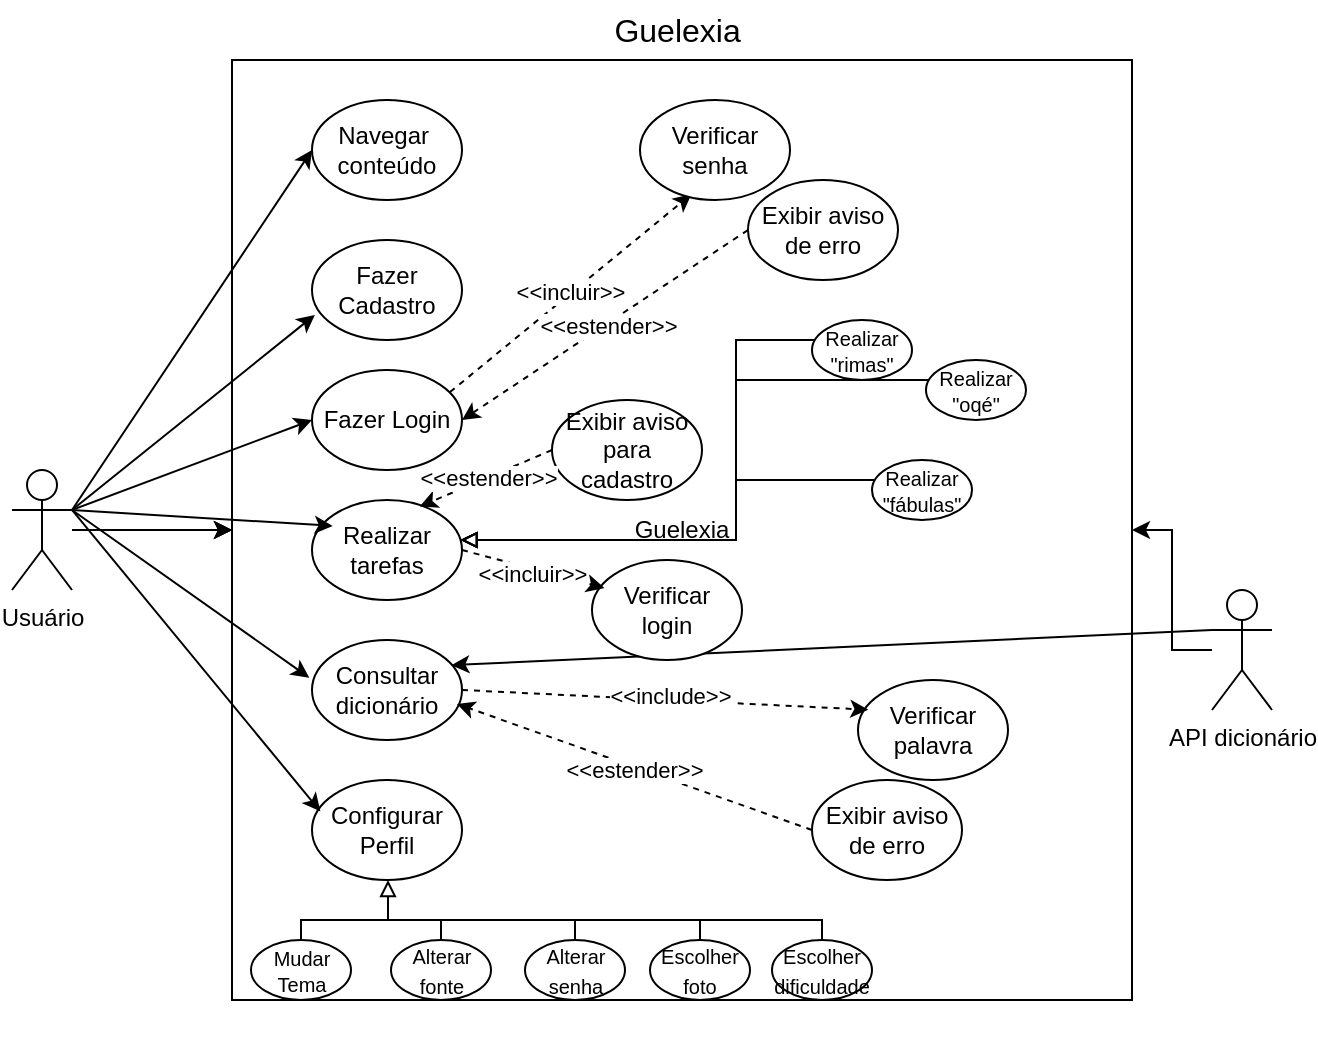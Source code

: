 <mxfile version="24.7.14">
  <diagram name="Página-1" id="f7d3e6Io1blZs1dCLm9L">
    <mxGraphModel dx="362" dy="634" grid="1" gridSize="10" guides="1" tooltips="1" connect="1" arrows="1" fold="1" page="1" pageScale="1" pageWidth="827" pageHeight="1169" math="0" shadow="0">
      <root>
        <mxCell id="0" />
        <mxCell id="1" parent="0" />
        <mxCell id="MdB9R3-AbIYy_LwFj9kP-3" value="" style="edgeStyle=orthogonalEdgeStyle;rounded=0;orthogonalLoop=1;jettySize=auto;html=1;" parent="1" source="MdB9R3-AbIYy_LwFj9kP-1" target="MdB9R3-AbIYy_LwFj9kP-2" edge="1">
          <mxGeometry relative="1" as="geometry" />
        </mxCell>
        <mxCell id="MdB9R3-AbIYy_LwFj9kP-4" value="" style="edgeStyle=orthogonalEdgeStyle;rounded=0;orthogonalLoop=1;jettySize=auto;html=1;" parent="1" source="MdB9R3-AbIYy_LwFj9kP-1" target="MdB9R3-AbIYy_LwFj9kP-2" edge="1">
          <mxGeometry relative="1" as="geometry" />
        </mxCell>
        <mxCell id="MdB9R3-AbIYy_LwFj9kP-5" value="" style="edgeStyle=orthogonalEdgeStyle;rounded=0;orthogonalLoop=1;jettySize=auto;html=1;" parent="1" source="MdB9R3-AbIYy_LwFj9kP-1" target="MdB9R3-AbIYy_LwFj9kP-2" edge="1">
          <mxGeometry relative="1" as="geometry" />
        </mxCell>
        <mxCell id="MdB9R3-AbIYy_LwFj9kP-1" value="Usuário&lt;div&gt;&lt;br&gt;&lt;/div&gt;" style="shape=umlActor;verticalLabelPosition=bottom;verticalAlign=top;html=1;outlineConnect=0;" parent="1" vertex="1">
          <mxGeometry x="100" y="255" width="30" height="60" as="geometry" />
        </mxCell>
        <mxCell id="MdB9R3-AbIYy_LwFj9kP-2" value="Guelexia" style="rounded=0;whiteSpace=wrap;html=1;align=center;" parent="1" vertex="1">
          <mxGeometry x="210" y="50" width="450" height="470" as="geometry" />
        </mxCell>
        <mxCell id="MdB9R3-AbIYy_LwFj9kP-7" value="Navegar&amp;nbsp;&lt;div&gt;conteúdo&lt;/div&gt;" style="ellipse;whiteSpace=wrap;html=1;" parent="1" vertex="1">
          <mxGeometry x="250" y="70" width="75" height="50" as="geometry" />
        </mxCell>
        <mxCell id="MdB9R3-AbIYy_LwFj9kP-8" value="Realizar&lt;div&gt;tarefas&lt;/div&gt;" style="ellipse;whiteSpace=wrap;html=1;" parent="1" vertex="1">
          <mxGeometry x="250" y="270" width="75" height="50" as="geometry" />
        </mxCell>
        <mxCell id="MdB9R3-AbIYy_LwFj9kP-13" style="edgeStyle=orthogonalEdgeStyle;rounded=0;orthogonalLoop=1;jettySize=auto;html=1;exitX=0.5;exitY=1;exitDx=0;exitDy=0;" parent="1" edge="1">
          <mxGeometry relative="1" as="geometry">
            <mxPoint x="331.5" y="530" as="sourcePoint" />
            <mxPoint x="331.5" y="530" as="targetPoint" />
          </mxGeometry>
        </mxCell>
        <mxCell id="MdB9R3-AbIYy_LwFj9kP-39" style="rounded=0;orthogonalLoop=1;jettySize=auto;html=1;exitX=0.92;exitY=0.221;exitDx=0;exitDy=0;dashed=1;exitPerimeter=0;entryX=0.343;entryY=0.942;entryDx=0;entryDy=0;entryPerimeter=0;" parent="1" source="MdB9R3-AbIYy_LwFj9kP-16" target="MdB9R3-AbIYy_LwFj9kP-34" edge="1">
          <mxGeometry relative="1" as="geometry" />
        </mxCell>
        <mxCell id="MdB9R3-AbIYy_LwFj9kP-40" value="&amp;lt;&amp;lt;incluir&amp;gt;&amp;gt;" style="edgeLabel;html=1;align=center;verticalAlign=middle;resizable=0;points=[];" parent="MdB9R3-AbIYy_LwFj9kP-39" connectable="0" vertex="1">
          <mxGeometry x="0.001" y="1" relative="1" as="geometry">
            <mxPoint as="offset" />
          </mxGeometry>
        </mxCell>
        <mxCell id="MdB9R3-AbIYy_LwFj9kP-15" value="Fazer Cadastro" style="ellipse;whiteSpace=wrap;html=1;" parent="1" vertex="1">
          <mxGeometry x="250" y="140" width="75" height="50" as="geometry" />
        </mxCell>
        <mxCell id="MdB9R3-AbIYy_LwFj9kP-16" value="Fazer Login" style="ellipse;whiteSpace=wrap;html=1;" parent="1" vertex="1">
          <mxGeometry x="250" y="205" width="75" height="50" as="geometry" />
        </mxCell>
        <mxCell id="MdB9R3-AbIYy_LwFj9kP-17" value="Consultar dicionário" style="ellipse;whiteSpace=wrap;html=1;" parent="1" vertex="1">
          <mxGeometry x="250" y="340" width="75" height="50" as="geometry" />
        </mxCell>
        <mxCell id="MdB9R3-AbIYy_LwFj9kP-18" value="Configurar&lt;div&gt;Perfil&lt;/div&gt;" style="ellipse;whiteSpace=wrap;html=1;" parent="1" vertex="1">
          <mxGeometry x="250" y="410" width="75" height="50" as="geometry" />
        </mxCell>
        <mxCell id="MdB9R3-AbIYy_LwFj9kP-19" style="rounded=0;orthogonalLoop=1;jettySize=auto;html=1;exitX=1;exitY=0.333;exitDx=0;exitDy=0;exitPerimeter=0;entryX=0;entryY=0.5;entryDx=0;entryDy=0;" parent="1" source="MdB9R3-AbIYy_LwFj9kP-1" target="MdB9R3-AbIYy_LwFj9kP-7" edge="1">
          <mxGeometry relative="1" as="geometry" />
        </mxCell>
        <mxCell id="MdB9R3-AbIYy_LwFj9kP-20" style="rounded=0;orthogonalLoop=1;jettySize=auto;html=1;exitX=1;exitY=0.333;exitDx=0;exitDy=0;exitPerimeter=0;entryX=0.019;entryY=0.749;entryDx=0;entryDy=0;entryPerimeter=0;" parent="1" source="MdB9R3-AbIYy_LwFj9kP-1" target="MdB9R3-AbIYy_LwFj9kP-15" edge="1">
          <mxGeometry relative="1" as="geometry" />
        </mxCell>
        <mxCell id="MdB9R3-AbIYy_LwFj9kP-21" style="rounded=0;orthogonalLoop=1;jettySize=auto;html=1;exitX=1;exitY=0.333;exitDx=0;exitDy=0;exitPerimeter=0;entryX=0.138;entryY=0.259;entryDx=0;entryDy=0;entryPerimeter=0;" parent="1" source="MdB9R3-AbIYy_LwFj9kP-1" target="MdB9R3-AbIYy_LwFj9kP-8" edge="1">
          <mxGeometry relative="1" as="geometry" />
        </mxCell>
        <mxCell id="MdB9R3-AbIYy_LwFj9kP-22" style="rounded=0;orthogonalLoop=1;jettySize=auto;html=1;exitX=1;exitY=0.333;exitDx=0;exitDy=0;exitPerimeter=0;entryX=0;entryY=0.5;entryDx=0;entryDy=0;" parent="1" source="MdB9R3-AbIYy_LwFj9kP-1" target="MdB9R3-AbIYy_LwFj9kP-16" edge="1">
          <mxGeometry relative="1" as="geometry" />
        </mxCell>
        <mxCell id="MdB9R3-AbIYy_LwFj9kP-24" style="rounded=0;orthogonalLoop=1;jettySize=auto;html=1;exitX=1;exitY=0.333;exitDx=0;exitDy=0;exitPerimeter=0;entryX=-0.018;entryY=0.377;entryDx=0;entryDy=0;entryPerimeter=0;" parent="1" source="MdB9R3-AbIYy_LwFj9kP-1" target="MdB9R3-AbIYy_LwFj9kP-17" edge="1">
          <mxGeometry relative="1" as="geometry" />
        </mxCell>
        <mxCell id="MdB9R3-AbIYy_LwFj9kP-25" style="rounded=0;orthogonalLoop=1;jettySize=auto;html=1;exitX=1;exitY=0.333;exitDx=0;exitDy=0;exitPerimeter=0;entryX=0.056;entryY=0.314;entryDx=0;entryDy=0;entryPerimeter=0;" parent="1" source="MdB9R3-AbIYy_LwFj9kP-1" target="MdB9R3-AbIYy_LwFj9kP-18" edge="1">
          <mxGeometry relative="1" as="geometry" />
        </mxCell>
        <mxCell id="MdB9R3-AbIYy_LwFj9kP-32" value="" style="edgeStyle=orthogonalEdgeStyle;rounded=0;orthogonalLoop=1;jettySize=auto;html=1;" parent="1" source="MdB9R3-AbIYy_LwFj9kP-26" target="MdB9R3-AbIYy_LwFj9kP-2" edge="1">
          <mxGeometry relative="1" as="geometry" />
        </mxCell>
        <mxCell id="MdB9R3-AbIYy_LwFj9kP-26" value="API dicionário" style="shape=umlActor;verticalLabelPosition=bottom;verticalAlign=top;html=1;outlineConnect=0;" parent="1" vertex="1">
          <mxGeometry x="700" y="315" width="30" height="60" as="geometry" />
        </mxCell>
        <mxCell id="MdB9R3-AbIYy_LwFj9kP-29" style="rounded=0;orthogonalLoop=1;jettySize=auto;html=1;exitX=0;exitY=0.333;exitDx=0;exitDy=0;exitPerimeter=0;entryX=0.929;entryY=0.252;entryDx=0;entryDy=0;entryPerimeter=0;" parent="1" source="MdB9R3-AbIYy_LwFj9kP-26" target="MdB9R3-AbIYy_LwFj9kP-17" edge="1">
          <mxGeometry relative="1" as="geometry" />
        </mxCell>
        <mxCell id="MdB9R3-AbIYy_LwFj9kP-34" value="Verificar&lt;div&gt;senha&lt;/div&gt;" style="ellipse;whiteSpace=wrap;html=1;" parent="1" vertex="1">
          <mxGeometry x="414" y="70" width="75" height="50" as="geometry" />
        </mxCell>
        <mxCell id="MdB9R3-AbIYy_LwFj9kP-41" style="rounded=0;orthogonalLoop=1;jettySize=auto;html=1;exitX=0;exitY=0.5;exitDx=0;exitDy=0;entryX=1;entryY=0.5;entryDx=0;entryDy=0;dashed=1;" parent="1" source="MdB9R3-AbIYy_LwFj9kP-35" target="MdB9R3-AbIYy_LwFj9kP-16" edge="1">
          <mxGeometry relative="1" as="geometry" />
        </mxCell>
        <mxCell id="MdB9R3-AbIYy_LwFj9kP-42" value="&amp;lt;&amp;lt;estender&amp;gt;&amp;gt;" style="edgeLabel;html=1;align=center;verticalAlign=middle;resizable=0;points=[];" parent="MdB9R3-AbIYy_LwFj9kP-41" connectable="0" vertex="1">
          <mxGeometry x="-0.003" y="1" relative="1" as="geometry">
            <mxPoint as="offset" />
          </mxGeometry>
        </mxCell>
        <mxCell id="MdB9R3-AbIYy_LwFj9kP-35" value="Exibir aviso de erro" style="ellipse;whiteSpace=wrap;html=1;" parent="1" vertex="1">
          <mxGeometry x="468" y="110" width="75" height="50" as="geometry" />
        </mxCell>
        <mxCell id="MdB9R3-AbIYy_LwFj9kP-51" style="edgeStyle=orthogonalEdgeStyle;rounded=0;orthogonalLoop=1;jettySize=auto;html=1;exitX=0;exitY=0.5;exitDx=0;exitDy=0;endArrow=block;endFill=0;" parent="1" target="MdB9R3-AbIYy_LwFj9kP-8" edge="1">
          <mxGeometry relative="1" as="geometry">
            <mxPoint x="357.0" y="290" as="targetPoint" />
            <mxPoint x="562.0" y="260" as="sourcePoint" />
            <Array as="points">
              <mxPoint x="462" y="260" />
              <mxPoint x="462" y="290" />
            </Array>
          </mxGeometry>
        </mxCell>
        <mxCell id="MdB9R3-AbIYy_LwFj9kP-46" value="&lt;font style=&quot;font-size: 10px;&quot;&gt;Realizar&lt;/font&gt;&lt;div style=&quot;font-size: 10px;&quot;&gt;&lt;font style=&quot;font-size: 10px;&quot;&gt;&quot;fábulas&quot;&lt;/font&gt;&lt;/div&gt;" style="ellipse;whiteSpace=wrap;html=1;" parent="1" vertex="1">
          <mxGeometry x="530" y="250" width="50" height="30" as="geometry" />
        </mxCell>
        <mxCell id="MdB9R3-AbIYy_LwFj9kP-50" style="edgeStyle=orthogonalEdgeStyle;rounded=0;orthogonalLoop=1;jettySize=auto;html=1;exitX=0;exitY=0.5;exitDx=0;exitDy=0;endArrow=block;endFill=0;" parent="1" target="MdB9R3-AbIYy_LwFj9kP-8" edge="1">
          <mxGeometry relative="1" as="geometry">
            <mxPoint x="589.0" y="210" as="sourcePoint" />
            <mxPoint x="357.0" y="290" as="targetPoint" />
            <Array as="points">
              <mxPoint x="462" y="210" />
              <mxPoint x="462" y="290" />
            </Array>
          </mxGeometry>
        </mxCell>
        <mxCell id="MdB9R3-AbIYy_LwFj9kP-47" value="&lt;font style=&quot;font-size: 10px;&quot;&gt;Realizar&lt;/font&gt;&lt;div style=&quot;font-size: 10px;&quot;&gt;&lt;font style=&quot;font-size: 10px;&quot;&gt;&quot;oqé&quot;&lt;/font&gt;&lt;/div&gt;" style="ellipse;whiteSpace=wrap;html=1;" parent="1" vertex="1">
          <mxGeometry x="557" y="200" width="50" height="30" as="geometry" />
        </mxCell>
        <mxCell id="MdB9R3-AbIYy_LwFj9kP-52" style="edgeStyle=orthogonalEdgeStyle;rounded=0;orthogonalLoop=1;jettySize=auto;html=1;exitX=0;exitY=0.5;exitDx=0;exitDy=0;endArrow=block;endFill=0;" parent="1" target="MdB9R3-AbIYy_LwFj9kP-8" edge="1">
          <mxGeometry relative="1" as="geometry">
            <mxPoint x="532.0" y="190.0" as="sourcePoint" />
            <mxPoint x="350" y="290" as="targetPoint" />
            <Array as="points">
              <mxPoint x="462" y="190" />
              <mxPoint x="462" y="290" />
            </Array>
          </mxGeometry>
        </mxCell>
        <mxCell id="MdB9R3-AbIYy_LwFj9kP-48" value="&lt;font style=&quot;font-size: 10px;&quot;&gt;Realizar&lt;/font&gt;&lt;div style=&quot;font-size: 10px;&quot;&gt;&lt;font style=&quot;font-size: 10px;&quot;&gt;&quot;rimas&quot;&lt;/font&gt;&lt;/div&gt;" style="ellipse;whiteSpace=wrap;html=1;" parent="1" vertex="1">
          <mxGeometry x="500" y="180" width="50" height="30" as="geometry" />
        </mxCell>
        <mxCell id="MdB9R3-AbIYy_LwFj9kP-54" value="Verificar&lt;div&gt;palavra&lt;/div&gt;" style="ellipse;whiteSpace=wrap;html=1;" parent="1" vertex="1">
          <mxGeometry x="523" y="360" width="75" height="50" as="geometry" />
        </mxCell>
        <mxCell id="MdB9R3-AbIYy_LwFj9kP-55" style="rounded=0;orthogonalLoop=1;jettySize=auto;html=1;exitX=1;exitY=0.5;exitDx=0;exitDy=0;entryX=0.069;entryY=0.297;entryDx=0;entryDy=0;entryPerimeter=0;dashed=1;" parent="1" source="MdB9R3-AbIYy_LwFj9kP-17" target="MdB9R3-AbIYy_LwFj9kP-54" edge="1">
          <mxGeometry relative="1" as="geometry" />
        </mxCell>
        <mxCell id="MdB9R3-AbIYy_LwFj9kP-56" value="&amp;lt;&amp;lt;include&amp;gt;&amp;gt;" style="edgeLabel;html=1;align=center;verticalAlign=middle;resizable=0;points=[];" parent="MdB9R3-AbIYy_LwFj9kP-55" connectable="0" vertex="1">
          <mxGeometry x="0.025" y="2" relative="1" as="geometry">
            <mxPoint as="offset" />
          </mxGeometry>
        </mxCell>
        <mxCell id="MdB9R3-AbIYy_LwFj9kP-57" value="Exibir aviso de erro" style="ellipse;whiteSpace=wrap;html=1;" parent="1" vertex="1">
          <mxGeometry x="500" y="410" width="75" height="50" as="geometry" />
        </mxCell>
        <mxCell id="MdB9R3-AbIYy_LwFj9kP-58" style="rounded=0;orthogonalLoop=1;jettySize=auto;html=1;exitX=0;exitY=0.5;exitDx=0;exitDy=0;entryX=0.966;entryY=0.639;entryDx=0;entryDy=0;entryPerimeter=0;dashed=1;" parent="1" source="MdB9R3-AbIYy_LwFj9kP-57" target="MdB9R3-AbIYy_LwFj9kP-17" edge="1">
          <mxGeometry relative="1" as="geometry" />
        </mxCell>
        <mxCell id="MdB9R3-AbIYy_LwFj9kP-59" value="&amp;lt;&amp;lt;estender&amp;gt;&amp;gt;" style="edgeLabel;html=1;align=center;verticalAlign=middle;resizable=0;points=[];" parent="MdB9R3-AbIYy_LwFj9kP-58" connectable="0" vertex="1">
          <mxGeometry x="-0.001" y="1" relative="1" as="geometry">
            <mxPoint as="offset" />
          </mxGeometry>
        </mxCell>
        <mxCell id="MdB9R3-AbIYy_LwFj9kP-78" style="edgeStyle=orthogonalEdgeStyle;rounded=0;orthogonalLoop=1;jettySize=auto;html=1;exitX=0.5;exitY=0;exitDx=0;exitDy=0;endArrow=none;endFill=0;" parent="1" source="MdB9R3-AbIYy_LwFj9kP-61" edge="1">
          <mxGeometry relative="1" as="geometry">
            <mxPoint x="290" y="480" as="targetPoint" />
            <Array as="points">
              <mxPoint x="270" y="480" />
              <mxPoint x="270" y="480" />
            </Array>
          </mxGeometry>
        </mxCell>
        <mxCell id="MdB9R3-AbIYy_LwFj9kP-61" value="&lt;font style=&quot;font-size: 10px;&quot;&gt;Mudar&lt;/font&gt;&lt;div style=&quot;font-size: 10px;&quot;&gt;&lt;font style=&quot;font-size: 10px;&quot;&gt;Tema&lt;/font&gt;&lt;/div&gt;" style="ellipse;whiteSpace=wrap;html=1;" parent="1" vertex="1">
          <mxGeometry x="219.5" y="490" width="50" height="30" as="geometry" />
        </mxCell>
        <mxCell id="MdB9R3-AbIYy_LwFj9kP-62" value="&lt;span style=&quot;font-size: 10px;&quot;&gt;Alterar&lt;/span&gt;&lt;div&gt;&lt;span style=&quot;font-size: 10px;&quot;&gt;fonte&lt;/span&gt;&lt;/div&gt;" style="ellipse;whiteSpace=wrap;html=1;" parent="1" vertex="1">
          <mxGeometry x="289.5" y="490" width="50" height="30" as="geometry" />
        </mxCell>
        <mxCell id="MdB9R3-AbIYy_LwFj9kP-76" style="edgeStyle=orthogonalEdgeStyle;rounded=0;orthogonalLoop=1;jettySize=auto;html=1;endArrow=block;endFill=0;exitX=0.5;exitY=0;exitDx=0;exitDy=0;" parent="1" source="MdB9R3-AbIYy_LwFj9kP-62" target="MdB9R3-AbIYy_LwFj9kP-18" edge="1">
          <mxGeometry relative="1" as="geometry">
            <mxPoint x="400" y="530" as="sourcePoint" />
            <mxPoint x="287" y="540" as="targetPoint" />
            <Array as="points">
              <mxPoint x="288" y="480" />
            </Array>
          </mxGeometry>
        </mxCell>
        <mxCell id="MdB9R3-AbIYy_LwFj9kP-63" value="&lt;span style=&quot;font-size: 10px;&quot;&gt;Alterar&lt;/span&gt;&lt;div&gt;&lt;span style=&quot;font-size: 10px;&quot;&gt;senha&lt;/span&gt;&lt;/div&gt;" style="ellipse;whiteSpace=wrap;html=1;" parent="1" vertex="1">
          <mxGeometry x="356.5" y="490" width="50" height="30" as="geometry" />
        </mxCell>
        <mxCell id="MdB9R3-AbIYy_LwFj9kP-80" style="edgeStyle=orthogonalEdgeStyle;rounded=0;orthogonalLoop=1;jettySize=auto;html=1;exitX=0.5;exitY=0;exitDx=0;exitDy=0;entryX=0.5;entryY=0;entryDx=0;entryDy=0;endArrow=none;endFill=0;" parent="1" source="MdB9R3-AbIYy_LwFj9kP-64" target="MdB9R3-AbIYy_LwFj9kP-63" edge="1">
          <mxGeometry relative="1" as="geometry">
            <Array as="points">
              <mxPoint x="410" y="480" />
              <mxPoint x="410" y="480" />
            </Array>
          </mxGeometry>
        </mxCell>
        <mxCell id="MdB9R3-AbIYy_LwFj9kP-64" value="&lt;span style=&quot;font-size: 10px;&quot;&gt;Escolher&lt;/span&gt;&lt;div&gt;&lt;span style=&quot;font-size: 10px;&quot;&gt;foto&lt;/span&gt;&lt;/div&gt;" style="ellipse;whiteSpace=wrap;html=1;" parent="1" vertex="1">
          <mxGeometry x="419" y="490" width="50" height="30" as="geometry" />
        </mxCell>
        <mxCell id="MdB9R3-AbIYy_LwFj9kP-65" value="Exibir aviso para cadastro" style="ellipse;whiteSpace=wrap;html=1;" parent="1" vertex="1">
          <mxGeometry x="370" y="220" width="75" height="50" as="geometry" />
        </mxCell>
        <mxCell id="MdB9R3-AbIYy_LwFj9kP-66" value="Verificar&lt;div&gt;login&lt;/div&gt;" style="ellipse;whiteSpace=wrap;html=1;" parent="1" vertex="1">
          <mxGeometry x="390" y="300" width="75" height="50" as="geometry" />
        </mxCell>
        <mxCell id="MdB9R3-AbIYy_LwFj9kP-68" style="rounded=0;orthogonalLoop=1;jettySize=auto;html=1;exitX=0;exitY=0.5;exitDx=0;exitDy=0;entryX=0.718;entryY=0.066;entryDx=0;entryDy=0;entryPerimeter=0;dashed=1;" parent="1" source="MdB9R3-AbIYy_LwFj9kP-65" target="MdB9R3-AbIYy_LwFj9kP-8" edge="1">
          <mxGeometry relative="1" as="geometry" />
        </mxCell>
        <mxCell id="MdB9R3-AbIYy_LwFj9kP-69" value="&amp;lt;&amp;lt;estender&amp;gt;&amp;gt;" style="edgeLabel;html=1;align=center;verticalAlign=middle;resizable=0;points=[];" parent="MdB9R3-AbIYy_LwFj9kP-68" connectable="0" vertex="1">
          <mxGeometry x="-0.023" relative="1" as="geometry">
            <mxPoint as="offset" />
          </mxGeometry>
        </mxCell>
        <mxCell id="MdB9R3-AbIYy_LwFj9kP-70" style="rounded=0;orthogonalLoop=1;jettySize=auto;html=1;exitX=1;exitY=0.5;exitDx=0;exitDy=0;entryX=0.083;entryY=0.28;entryDx=0;entryDy=0;entryPerimeter=0;dashed=1;" parent="1" source="MdB9R3-AbIYy_LwFj9kP-8" target="MdB9R3-AbIYy_LwFj9kP-66" edge="1">
          <mxGeometry relative="1" as="geometry" />
        </mxCell>
        <mxCell id="MdB9R3-AbIYy_LwFj9kP-71" value="&amp;lt;&amp;lt;incluir&amp;gt;&amp;gt;" style="edgeLabel;html=1;align=center;verticalAlign=middle;resizable=0;points=[];" parent="MdB9R3-AbIYy_LwFj9kP-70" connectable="0" vertex="1">
          <mxGeometry x="0.01" y="-2" relative="1" as="geometry">
            <mxPoint as="offset" />
          </mxGeometry>
        </mxCell>
        <mxCell id="MdB9R3-AbIYy_LwFj9kP-81" style="edgeStyle=orthogonalEdgeStyle;rounded=0;orthogonalLoop=1;jettySize=auto;html=1;exitX=0.5;exitY=0;exitDx=0;exitDy=0;entryX=0.5;entryY=0;entryDx=0;entryDy=0;endArrow=none;endFill=0;" parent="1" source="MdB9R3-AbIYy_LwFj9kP-73" target="MdB9R3-AbIYy_LwFj9kP-64" edge="1">
          <mxGeometry relative="1" as="geometry">
            <Array as="points">
              <mxPoint x="480" y="480" />
              <mxPoint x="480" y="480" />
            </Array>
          </mxGeometry>
        </mxCell>
        <mxCell id="MdB9R3-AbIYy_LwFj9kP-73" value="&lt;span style=&quot;font-size: 10px;&quot;&gt;Escolher&lt;/span&gt;&lt;div&gt;&lt;span style=&quot;font-size: 10px;&quot;&gt;dificuldade&lt;/span&gt;&lt;/div&gt;" style="ellipse;whiteSpace=wrap;html=1;" parent="1" vertex="1">
          <mxGeometry x="480" y="490" width="50" height="30" as="geometry" />
        </mxCell>
        <mxCell id="MdB9R3-AbIYy_LwFj9kP-77" style="edgeStyle=orthogonalEdgeStyle;rounded=0;orthogonalLoop=1;jettySize=auto;html=1;exitX=0.5;exitY=1;exitDx=0;exitDy=0;" parent="1" source="MdB9R3-AbIYy_LwFj9kP-18" target="MdB9R3-AbIYy_LwFj9kP-18" edge="1">
          <mxGeometry relative="1" as="geometry" />
        </mxCell>
        <mxCell id="MdB9R3-AbIYy_LwFj9kP-79" style="edgeStyle=orthogonalEdgeStyle;rounded=0;orthogonalLoop=1;jettySize=auto;html=1;exitX=0.5;exitY=0;exitDx=0;exitDy=0;endArrow=none;endFill=0;" parent="1" source="MdB9R3-AbIYy_LwFj9kP-63" edge="1">
          <mxGeometry relative="1" as="geometry">
            <mxPoint x="310" y="480" as="targetPoint" />
            <Array as="points">
              <mxPoint x="381" y="480" />
            </Array>
          </mxGeometry>
        </mxCell>
        <mxCell id="07AEc0GG081JNbOmvuIe-1" value="Guelexia&amp;nbsp;" style="text;strokeColor=none;align=center;fillColor=none;html=1;verticalAlign=middle;whiteSpace=wrap;rounded=0;fontSize=16;" vertex="1" parent="1">
          <mxGeometry x="405" y="20" width="60" height="30" as="geometry" />
        </mxCell>
      </root>
    </mxGraphModel>
  </diagram>
</mxfile>
